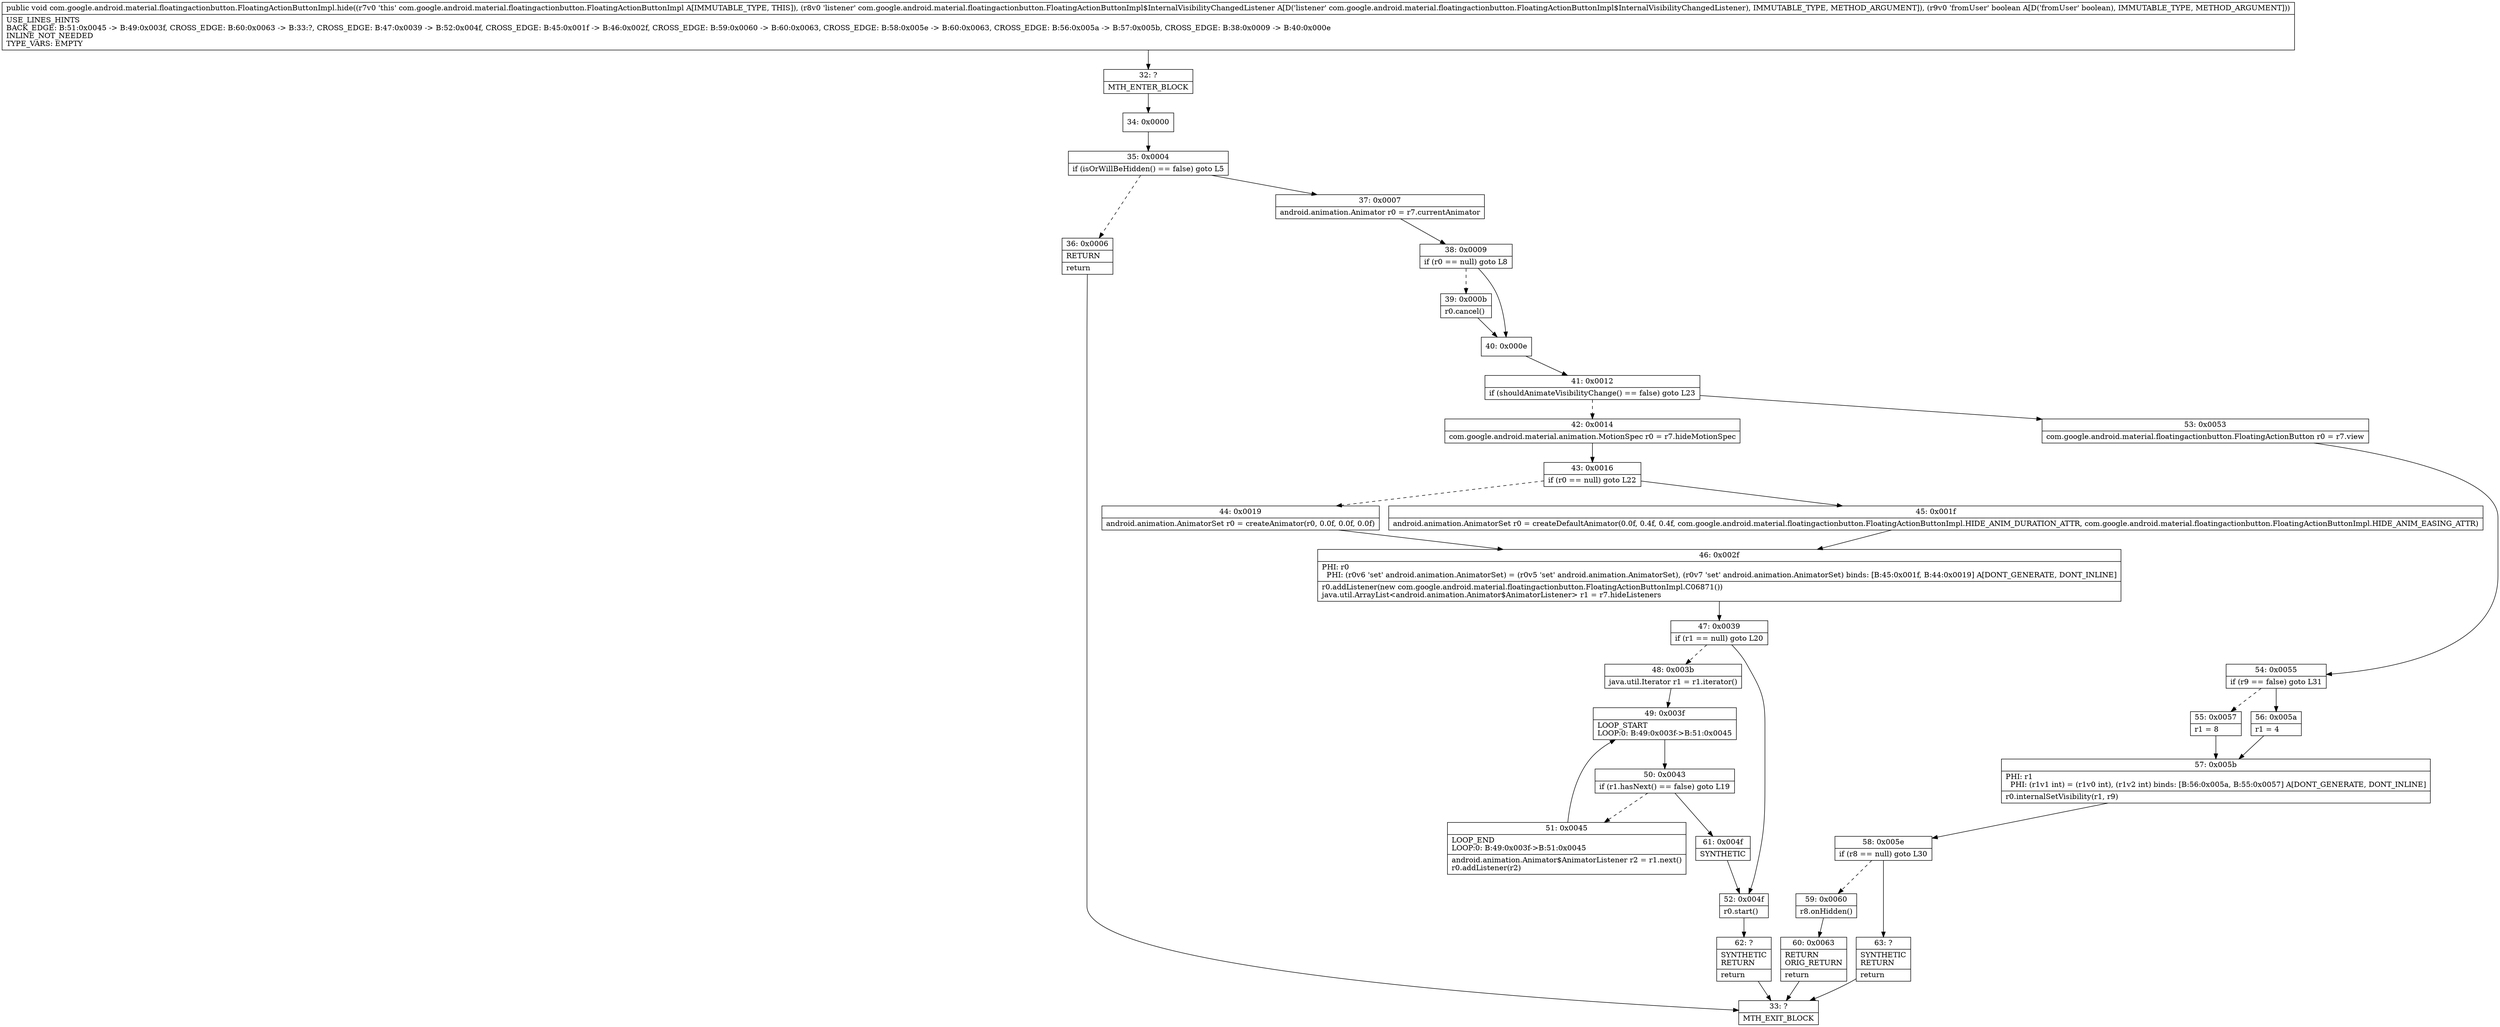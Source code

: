 digraph "CFG forcom.google.android.material.floatingactionbutton.FloatingActionButtonImpl.hide(Lcom\/google\/android\/material\/floatingactionbutton\/FloatingActionButtonImpl$InternalVisibilityChangedListener;Z)V" {
Node_32 [shape=record,label="{32\:\ ?|MTH_ENTER_BLOCK\l}"];
Node_34 [shape=record,label="{34\:\ 0x0000}"];
Node_35 [shape=record,label="{35\:\ 0x0004|if (isOrWillBeHidden() == false) goto L5\l}"];
Node_36 [shape=record,label="{36\:\ 0x0006|RETURN\l|return\l}"];
Node_33 [shape=record,label="{33\:\ ?|MTH_EXIT_BLOCK\l}"];
Node_37 [shape=record,label="{37\:\ 0x0007|android.animation.Animator r0 = r7.currentAnimator\l}"];
Node_38 [shape=record,label="{38\:\ 0x0009|if (r0 == null) goto L8\l}"];
Node_39 [shape=record,label="{39\:\ 0x000b|r0.cancel()\l}"];
Node_40 [shape=record,label="{40\:\ 0x000e}"];
Node_41 [shape=record,label="{41\:\ 0x0012|if (shouldAnimateVisibilityChange() == false) goto L23\l}"];
Node_42 [shape=record,label="{42\:\ 0x0014|com.google.android.material.animation.MotionSpec r0 = r7.hideMotionSpec\l}"];
Node_43 [shape=record,label="{43\:\ 0x0016|if (r0 == null) goto L22\l}"];
Node_44 [shape=record,label="{44\:\ 0x0019|android.animation.AnimatorSet r0 = createAnimator(r0, 0.0f, 0.0f, 0.0f)\l}"];
Node_46 [shape=record,label="{46\:\ 0x002f|PHI: r0 \l  PHI: (r0v6 'set' android.animation.AnimatorSet) = (r0v5 'set' android.animation.AnimatorSet), (r0v7 'set' android.animation.AnimatorSet) binds: [B:45:0x001f, B:44:0x0019] A[DONT_GENERATE, DONT_INLINE]\l|r0.addListener(new com.google.android.material.floatingactionbutton.FloatingActionButtonImpl.C06871())\ljava.util.ArrayList\<android.animation.Animator$AnimatorListener\> r1 = r7.hideListeners\l}"];
Node_47 [shape=record,label="{47\:\ 0x0039|if (r1 == null) goto L20\l}"];
Node_48 [shape=record,label="{48\:\ 0x003b|java.util.Iterator r1 = r1.iterator()\l}"];
Node_49 [shape=record,label="{49\:\ 0x003f|LOOP_START\lLOOP:0: B:49:0x003f\-\>B:51:0x0045\l}"];
Node_50 [shape=record,label="{50\:\ 0x0043|if (r1.hasNext() == false) goto L19\l}"];
Node_51 [shape=record,label="{51\:\ 0x0045|LOOP_END\lLOOP:0: B:49:0x003f\-\>B:51:0x0045\l|android.animation.Animator$AnimatorListener r2 = r1.next()\lr0.addListener(r2)\l}"];
Node_61 [shape=record,label="{61\:\ 0x004f|SYNTHETIC\l}"];
Node_52 [shape=record,label="{52\:\ 0x004f|r0.start()\l}"];
Node_62 [shape=record,label="{62\:\ ?|SYNTHETIC\lRETURN\l|return\l}"];
Node_45 [shape=record,label="{45\:\ 0x001f|android.animation.AnimatorSet r0 = createDefaultAnimator(0.0f, 0.4f, 0.4f, com.google.android.material.floatingactionbutton.FloatingActionButtonImpl.HIDE_ANIM_DURATION_ATTR, com.google.android.material.floatingactionbutton.FloatingActionButtonImpl.HIDE_ANIM_EASING_ATTR)\l}"];
Node_53 [shape=record,label="{53\:\ 0x0053|com.google.android.material.floatingactionbutton.FloatingActionButton r0 = r7.view\l}"];
Node_54 [shape=record,label="{54\:\ 0x0055|if (r9 == false) goto L31\l}"];
Node_55 [shape=record,label="{55\:\ 0x0057|r1 = 8\l}"];
Node_57 [shape=record,label="{57\:\ 0x005b|PHI: r1 \l  PHI: (r1v1 int) = (r1v0 int), (r1v2 int) binds: [B:56:0x005a, B:55:0x0057] A[DONT_GENERATE, DONT_INLINE]\l|r0.internalSetVisibility(r1, r9)\l}"];
Node_58 [shape=record,label="{58\:\ 0x005e|if (r8 == null) goto L30\l}"];
Node_59 [shape=record,label="{59\:\ 0x0060|r8.onHidden()\l}"];
Node_60 [shape=record,label="{60\:\ 0x0063|RETURN\lORIG_RETURN\l|return\l}"];
Node_63 [shape=record,label="{63\:\ ?|SYNTHETIC\lRETURN\l|return\l}"];
Node_56 [shape=record,label="{56\:\ 0x005a|r1 = 4\l}"];
MethodNode[shape=record,label="{public void com.google.android.material.floatingactionbutton.FloatingActionButtonImpl.hide((r7v0 'this' com.google.android.material.floatingactionbutton.FloatingActionButtonImpl A[IMMUTABLE_TYPE, THIS]), (r8v0 'listener' com.google.android.material.floatingactionbutton.FloatingActionButtonImpl$InternalVisibilityChangedListener A[D('listener' com.google.android.material.floatingactionbutton.FloatingActionButtonImpl$InternalVisibilityChangedListener), IMMUTABLE_TYPE, METHOD_ARGUMENT]), (r9v0 'fromUser' boolean A[D('fromUser' boolean), IMMUTABLE_TYPE, METHOD_ARGUMENT]))  | USE_LINES_HINTS\lBACK_EDGE: B:51:0x0045 \-\> B:49:0x003f, CROSS_EDGE: B:60:0x0063 \-\> B:33:?, CROSS_EDGE: B:47:0x0039 \-\> B:52:0x004f, CROSS_EDGE: B:45:0x001f \-\> B:46:0x002f, CROSS_EDGE: B:59:0x0060 \-\> B:60:0x0063, CROSS_EDGE: B:58:0x005e \-\> B:60:0x0063, CROSS_EDGE: B:56:0x005a \-\> B:57:0x005b, CROSS_EDGE: B:38:0x0009 \-\> B:40:0x000e\lINLINE_NOT_NEEDED\lTYPE_VARS: EMPTY\l}"];
MethodNode -> Node_32;Node_32 -> Node_34;
Node_34 -> Node_35;
Node_35 -> Node_36[style=dashed];
Node_35 -> Node_37;
Node_36 -> Node_33;
Node_37 -> Node_38;
Node_38 -> Node_39[style=dashed];
Node_38 -> Node_40;
Node_39 -> Node_40;
Node_40 -> Node_41;
Node_41 -> Node_42[style=dashed];
Node_41 -> Node_53;
Node_42 -> Node_43;
Node_43 -> Node_44[style=dashed];
Node_43 -> Node_45;
Node_44 -> Node_46;
Node_46 -> Node_47;
Node_47 -> Node_48[style=dashed];
Node_47 -> Node_52;
Node_48 -> Node_49;
Node_49 -> Node_50;
Node_50 -> Node_51[style=dashed];
Node_50 -> Node_61;
Node_51 -> Node_49;
Node_61 -> Node_52;
Node_52 -> Node_62;
Node_62 -> Node_33;
Node_45 -> Node_46;
Node_53 -> Node_54;
Node_54 -> Node_55[style=dashed];
Node_54 -> Node_56;
Node_55 -> Node_57;
Node_57 -> Node_58;
Node_58 -> Node_59[style=dashed];
Node_58 -> Node_63;
Node_59 -> Node_60;
Node_60 -> Node_33;
Node_63 -> Node_33;
Node_56 -> Node_57;
}

